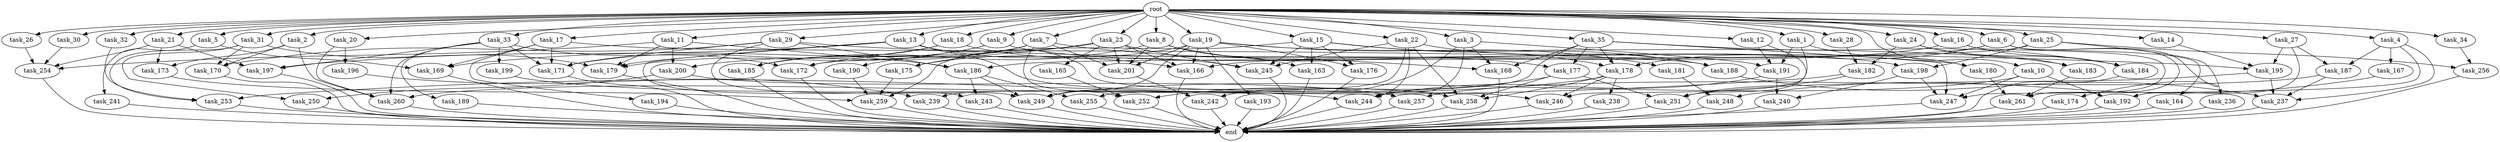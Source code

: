 digraph G {
  root [size="0.000000"];
  task_11 [size="1024.000000"];
  task_239 [size="498216206336.000000"];
  task_256 [size="343597383680.000000"];
  task_185 [size="755914244096.000000"];
  task_2 [size="1024.000000"];
  task_182 [size="1554778161152.000000"];
  task_21 [size="1024.000000"];
  task_164 [size="137438953472.000000"];
  task_23 [size="1024.000000"];
  task_238 [size="309237645312.000000"];
  task_259 [size="1967095021568.000000"];
  task_33 [size="1024.000000"];
  task_176 [size="936302870528.000000"];
  task_167 [size="420906795008.000000"];
  task_14 [size="1024.000000"];
  task_254 [size="652835028992.000000"];
  task_261 [size="515396075520.000000"];
  task_246 [size="1142461300736.000000"];
  task_178 [size="1417339207680.000000"];
  task_3 [size="1024.000000"];
  task_249 [size="833223655424.000000"];
  task_236 [size="309237645312.000000"];
  task_196 [size="858993459200.000000"];
  task_187 [size="498216206336.000000"];
  task_250 [size="446676598784.000000"];
  task_28 [size="1024.000000"];
  task_201 [size="1632087572480.000000"];
  task_173 [size="627065225216.000000"];
  task_257 [size="352187318272.000000"];
  task_22 [size="1024.000000"];
  task_165 [size="695784701952.000000"];
  task_242 [size="1168231104512.000000"];
  task_5 [size="1024.000000"];
  task_171 [size="1305670057984.000000"];
  task_179 [size="1005022347264.000000"];
  task_193 [size="77309411328.000000"];
  task_243 [size="274877906944.000000"];
  task_183 [size="773094113280.000000"];
  task_9 [size="1024.000000"];
  task_244 [size="1477468749824.000000"];
  task_168 [size="1279900254208.000000"];
  task_27 [size="1024.000000"];
  task_35 [size="1024.000000"];
  task_258 [size="1030792151040.000000"];
  task_20 [size="1024.000000"];
  task_166 [size="944892805120.000000"];
  task_199 [size="549755813888.000000"];
  task_245 [size="2413771620352.000000"];
  task_194 [size="137438953472.000000"];
  task_197 [size="764504178688.000000"];
  task_30 [size="1024.000000"];
  task_247 [size="1846835937280.000000"];
  task_198 [size="446676598784.000000"];
  task_252 [size="893353197568.000000"];
  task_186 [size="1039382085632.000000"];
  task_200 [size="970662608896.000000"];
  task_163 [size="1168231104512.000000"];
  task_172 [size="1236950581248.000000"];
  task_175 [size="773094113280.000000"];
  task_188 [size="1546188226560.000000"];
  task_8 [size="1024.000000"];
  task_191 [size="1314259992576.000000"];
  task_15 [size="1024.000000"];
  task_24 [size="1024.000000"];
  task_31 [size="1024.000000"];
  task_12 [size="1024.000000"];
  task_32 [size="1024.000000"];
  task_189 [size="549755813888.000000"];
  task_195 [size="523986010112.000000"];
  task_255 [size="687194767360.000000"];
  end [size="0.000000"];
  task_10 [size="1024.000000"];
  task_29 [size="1024.000000"];
  task_241 [size="214748364800.000000"];
  task_1 [size="1024.000000"];
  task_34 [size="1024.000000"];
  task_192 [size="386547056640.000000"];
  task_4 [size="1024.000000"];
  task_13 [size="1024.000000"];
  task_260 [size="2267742732288.000000"];
  task_170 [size="1168231104512.000000"];
  task_251 [size="970662608896.000000"];
  task_16 [size="1024.000000"];
  task_181 [size="77309411328.000000"];
  task_177 [size="730144440320.000000"];
  task_253 [size="695784701952.000000"];
  task_248 [size="352187318272.000000"];
  task_18 [size="1024.000000"];
  task_26 [size="1024.000000"];
  task_180 [size="1116691496960.000000"];
  task_25 [size="1024.000000"];
  task_19 [size="1024.000000"];
  task_169 [size="1047972020224.000000"];
  task_184 [size="1151051235328.000000"];
  task_17 [size="1024.000000"];
  task_190 [size="549755813888.000000"];
  task_237 [size="1262720385024.000000"];
  task_240 [size="1005022347264.000000"];
  task_6 [size="1024.000000"];
  task_7 [size="1024.000000"];
  task_174 [size="137438953472.000000"];

  root -> task_11 [size="1.000000"];
  root -> task_28 [size="1.000000"];
  root -> task_10 [size="1.000000"];
  root -> task_20 [size="1.000000"];
  root -> task_2 [size="1.000000"];
  root -> task_4 [size="1.000000"];
  root -> task_13 [size="1.000000"];
  root -> task_21 [size="1.000000"];
  root -> task_16 [size="1.000000"];
  root -> task_22 [size="1.000000"];
  root -> task_15 [size="1.000000"];
  root -> task_33 [size="1.000000"];
  root -> task_1 [size="1.000000"];
  root -> task_5 [size="1.000000"];
  root -> task_14 [size="1.000000"];
  root -> task_18 [size="1.000000"];
  root -> task_26 [size="1.000000"];
  root -> task_25 [size="1.000000"];
  root -> task_24 [size="1.000000"];
  root -> task_9 [size="1.000000"];
  root -> task_23 [size="1.000000"];
  root -> task_3 [size="1.000000"];
  root -> task_19 [size="1.000000"];
  root -> task_27 [size="1.000000"];
  root -> task_35 [size="1.000000"];
  root -> task_17 [size="1.000000"];
  root -> task_31 [size="1.000000"];
  root -> task_12 [size="1.000000"];
  root -> task_32 [size="1.000000"];
  root -> task_34 [size="1.000000"];
  root -> task_6 [size="1.000000"];
  root -> task_30 [size="1.000000"];
  root -> task_8 [size="1.000000"];
  root -> task_7 [size="1.000000"];
  root -> task_29 [size="1.000000"];
  task_11 -> task_179 [size="411041792.000000"];
  task_11 -> task_186 [size="411041792.000000"];
  task_11 -> task_200 [size="411041792.000000"];
  task_11 -> task_254 [size="411041792.000000"];
  task_239 -> end [size="1.000000"];
  task_256 -> end [size="1.000000"];
  task_185 -> end [size="1.000000"];
  task_2 -> task_173 [size="536870912.000000"];
  task_2 -> task_260 [size="536870912.000000"];
  task_2 -> task_170 [size="536870912.000000"];
  task_182 -> task_251 [size="75497472.000000"];
  task_182 -> task_253 [size="75497472.000000"];
  task_21 -> task_173 [size="75497472.000000"];
  task_21 -> task_197 [size="75497472.000000"];
  task_21 -> task_254 [size="75497472.000000"];
  task_164 -> end [size="1.000000"];
  task_23 -> task_201 [size="679477248.000000"];
  task_23 -> task_166 [size="679477248.000000"];
  task_23 -> task_175 [size="679477248.000000"];
  task_23 -> task_169 [size="679477248.000000"];
  task_23 -> task_245 [size="679477248.000000"];
  task_23 -> task_165 [size="679477248.000000"];
  task_238 -> end [size="1.000000"];
  task_259 -> end [size="1.000000"];
  task_33 -> task_172 [size="536870912.000000"];
  task_33 -> task_189 [size="536870912.000000"];
  task_33 -> task_199 [size="536870912.000000"];
  task_33 -> task_171 [size="536870912.000000"];
  task_33 -> task_260 [size="536870912.000000"];
  task_33 -> task_197 [size="536870912.000000"];
  task_176 -> end [size="1.000000"];
  task_167 -> task_248 [size="134217728.000000"];
  task_14 -> task_195 [size="134217728.000000"];
  task_254 -> end [size="1.000000"];
  task_261 -> end [size="1.000000"];
  task_246 -> end [size="1.000000"];
  task_178 -> task_258 [size="301989888.000000"];
  task_178 -> task_238 [size="301989888.000000"];
  task_178 -> task_260 [size="301989888.000000"];
  task_178 -> task_246 [size="301989888.000000"];
  task_3 -> task_191 [size="301989888.000000"];
  task_3 -> task_242 [size="301989888.000000"];
  task_3 -> task_168 [size="301989888.000000"];
  task_3 -> task_244 [size="301989888.000000"];
  task_249 -> end [size="1.000000"];
  task_236 -> end [size="1.000000"];
  task_196 -> task_239 [size="75497472.000000"];
  task_187 -> task_257 [size="209715200.000000"];
  task_187 -> task_237 [size="209715200.000000"];
  task_250 -> end [size="1.000000"];
  task_28 -> task_182 [size="838860800.000000"];
  task_201 -> task_242 [size="838860800.000000"];
  task_173 -> task_259 [size="536870912.000000"];
  task_257 -> end [size="1.000000"];
  task_22 -> task_244 [size="536870912.000000"];
  task_22 -> task_245 [size="536870912.000000"];
  task_22 -> task_188 [size="536870912.000000"];
  task_22 -> task_258 [size="536870912.000000"];
  task_22 -> task_255 [size="536870912.000000"];
  task_165 -> task_252 [size="301989888.000000"];
  task_242 -> end [size="1.000000"];
  task_5 -> task_241 [size="209715200.000000"];
  task_5 -> task_169 [size="209715200.000000"];
  task_171 -> end [size="1.000000"];
  task_179 -> end [size="1.000000"];
  task_193 -> end [size="1.000000"];
  task_243 -> end [size="1.000000"];
  task_183 -> task_261 [size="301989888.000000"];
  task_9 -> task_179 [size="134217728.000000"];
  task_9 -> task_185 [size="134217728.000000"];
  task_9 -> task_198 [size="134217728.000000"];
  task_244 -> end [size="1.000000"];
  task_168 -> end [size="1.000000"];
  task_27 -> task_195 [size="75497472.000000"];
  task_27 -> task_187 [size="75497472.000000"];
  task_27 -> task_192 [size="75497472.000000"];
  task_35 -> task_180 [size="411041792.000000"];
  task_35 -> task_239 [size="411041792.000000"];
  task_35 -> task_177 [size="411041792.000000"];
  task_35 -> task_178 [size="411041792.000000"];
  task_35 -> task_168 [size="411041792.000000"];
  task_35 -> task_247 [size="411041792.000000"];
  task_35 -> task_184 [size="411041792.000000"];
  task_258 -> end [size="1.000000"];
  task_20 -> task_196 [size="838860800.000000"];
  task_20 -> task_260 [size="838860800.000000"];
  task_166 -> end [size="1.000000"];
  task_199 -> task_244 [size="301989888.000000"];
  task_245 -> end [size="1.000000"];
  task_194 -> end [size="1.000000"];
  task_197 -> end [size="1.000000"];
  task_30 -> task_254 [size="75497472.000000"];
  task_247 -> end [size="1.000000"];
  task_198 -> task_247 [size="679477248.000000"];
  task_198 -> task_240 [size="679477248.000000"];
  task_252 -> end [size="1.000000"];
  task_186 -> task_255 [size="134217728.000000"];
  task_186 -> task_243 [size="134217728.000000"];
  task_186 -> task_249 [size="134217728.000000"];
  task_200 -> task_250 [size="134217728.000000"];
  task_200 -> task_257 [size="134217728.000000"];
  task_163 -> end [size="1.000000"];
  task_172 -> end [size="1.000000"];
  task_175 -> task_259 [size="411041792.000000"];
  task_188 -> task_237 [size="75497472.000000"];
  task_8 -> task_163 [size="301989888.000000"];
  task_8 -> task_185 [size="301989888.000000"];
  task_8 -> task_201 [size="301989888.000000"];
  task_8 -> task_177 [size="301989888.000000"];
  task_191 -> task_244 [size="301989888.000000"];
  task_191 -> task_240 [size="301989888.000000"];
  task_15 -> task_178 [size="838860800.000000"];
  task_15 -> task_163 [size="838860800.000000"];
  task_15 -> task_176 [size="838860800.000000"];
  task_15 -> task_188 [size="838860800.000000"];
  task_15 -> task_245 [size="838860800.000000"];
  task_15 -> task_259 [size="838860800.000000"];
  task_24 -> task_182 [size="679477248.000000"];
  task_24 -> task_183 [size="679477248.000000"];
  task_24 -> task_184 [size="679477248.000000"];
  task_31 -> task_179 [size="301989888.000000"];
  task_31 -> task_250 [size="301989888.000000"];
  task_31 -> task_253 [size="301989888.000000"];
  task_31 -> task_170 [size="301989888.000000"];
  task_12 -> task_191 [size="301989888.000000"];
  task_12 -> task_251 [size="301989888.000000"];
  task_32 -> task_253 [size="301989888.000000"];
  task_189 -> end [size="1.000000"];
  task_195 -> task_251 [size="536870912.000000"];
  task_195 -> task_237 [size="536870912.000000"];
  task_255 -> end [size="1.000000"];
  task_10 -> task_247 [size="301989888.000000"];
  task_10 -> task_249 [size="301989888.000000"];
  task_10 -> task_192 [size="301989888.000000"];
  task_29 -> task_186 [size="301989888.000000"];
  task_29 -> task_195 [size="301989888.000000"];
  task_29 -> task_171 [size="301989888.000000"];
  task_29 -> task_249 [size="301989888.000000"];
  task_29 -> task_170 [size="301989888.000000"];
  task_241 -> end [size="1.000000"];
  task_1 -> task_191 [size="679477248.000000"];
  task_1 -> task_180 [size="679477248.000000"];
  task_1 -> task_246 [size="679477248.000000"];
  task_34 -> task_256 [size="33554432.000000"];
  task_192 -> end [size="1.000000"];
  task_4 -> task_247 [size="411041792.000000"];
  task_4 -> task_167 [size="411041792.000000"];
  task_4 -> task_237 [size="411041792.000000"];
  task_4 -> task_187 [size="411041792.000000"];
  task_13 -> task_179 [size="134217728.000000"];
  task_13 -> task_258 [size="134217728.000000"];
  task_13 -> task_246 [size="134217728.000000"];
  task_13 -> task_166 [size="134217728.000000"];
  task_13 -> task_197 [size="134217728.000000"];
  task_13 -> task_243 [size="134217728.000000"];
  task_260 -> end [size="1.000000"];
  task_170 -> end [size="1.000000"];
  task_251 -> end [size="1.000000"];
  task_16 -> task_166 [size="33554432.000000"];
  task_16 -> task_261 [size="33554432.000000"];
  task_16 -> task_184 [size="33554432.000000"];
  task_181 -> task_248 [size="209715200.000000"];
  task_177 -> task_251 [size="33554432.000000"];
  task_177 -> task_258 [size="33554432.000000"];
  task_177 -> task_252 [size="33554432.000000"];
  task_253 -> end [size="1.000000"];
  task_248 -> end [size="1.000000"];
  task_18 -> task_245 [size="301989888.000000"];
  task_18 -> task_171 [size="301989888.000000"];
  task_18 -> task_185 [size="301989888.000000"];
  task_26 -> task_254 [size="75497472.000000"];
  task_180 -> task_261 [size="33554432.000000"];
  task_25 -> task_186 [size="301989888.000000"];
  task_25 -> task_256 [size="301989888.000000"];
  task_25 -> task_198 [size="301989888.000000"];
  task_25 -> task_236 [size="301989888.000000"];
  task_19 -> task_193 [size="75497472.000000"];
  task_19 -> task_181 [size="75497472.000000"];
  task_19 -> task_183 [size="75497472.000000"];
  task_19 -> task_201 [size="75497472.000000"];
  task_19 -> task_166 [size="75497472.000000"];
  task_19 -> task_175 [size="75497472.000000"];
  task_19 -> task_176 [size="75497472.000000"];
  task_19 -> task_249 [size="75497472.000000"];
  task_169 -> end [size="1.000000"];
  task_184 -> end [size="1.000000"];
  task_17 -> task_169 [size="134217728.000000"];
  task_17 -> task_188 [size="134217728.000000"];
  task_17 -> task_171 [size="134217728.000000"];
  task_17 -> task_194 [size="134217728.000000"];
  task_190 -> task_259 [size="134217728.000000"];
  task_237 -> end [size="1.000000"];
  task_240 -> end [size="1.000000"];
  task_6 -> task_164 [size="134217728.000000"];
  task_6 -> task_172 [size="134217728.000000"];
  task_6 -> task_261 [size="134217728.000000"];
  task_6 -> task_174 [size="134217728.000000"];
  task_6 -> task_178 [size="134217728.000000"];
  task_7 -> task_252 [size="536870912.000000"];
  task_7 -> task_190 [size="536870912.000000"];
  task_7 -> task_201 [size="536870912.000000"];
  task_7 -> task_172 [size="536870912.000000"];
  task_7 -> task_168 [size="536870912.000000"];
  task_7 -> task_200 [size="536870912.000000"];
  task_174 -> end [size="1.000000"];
}
